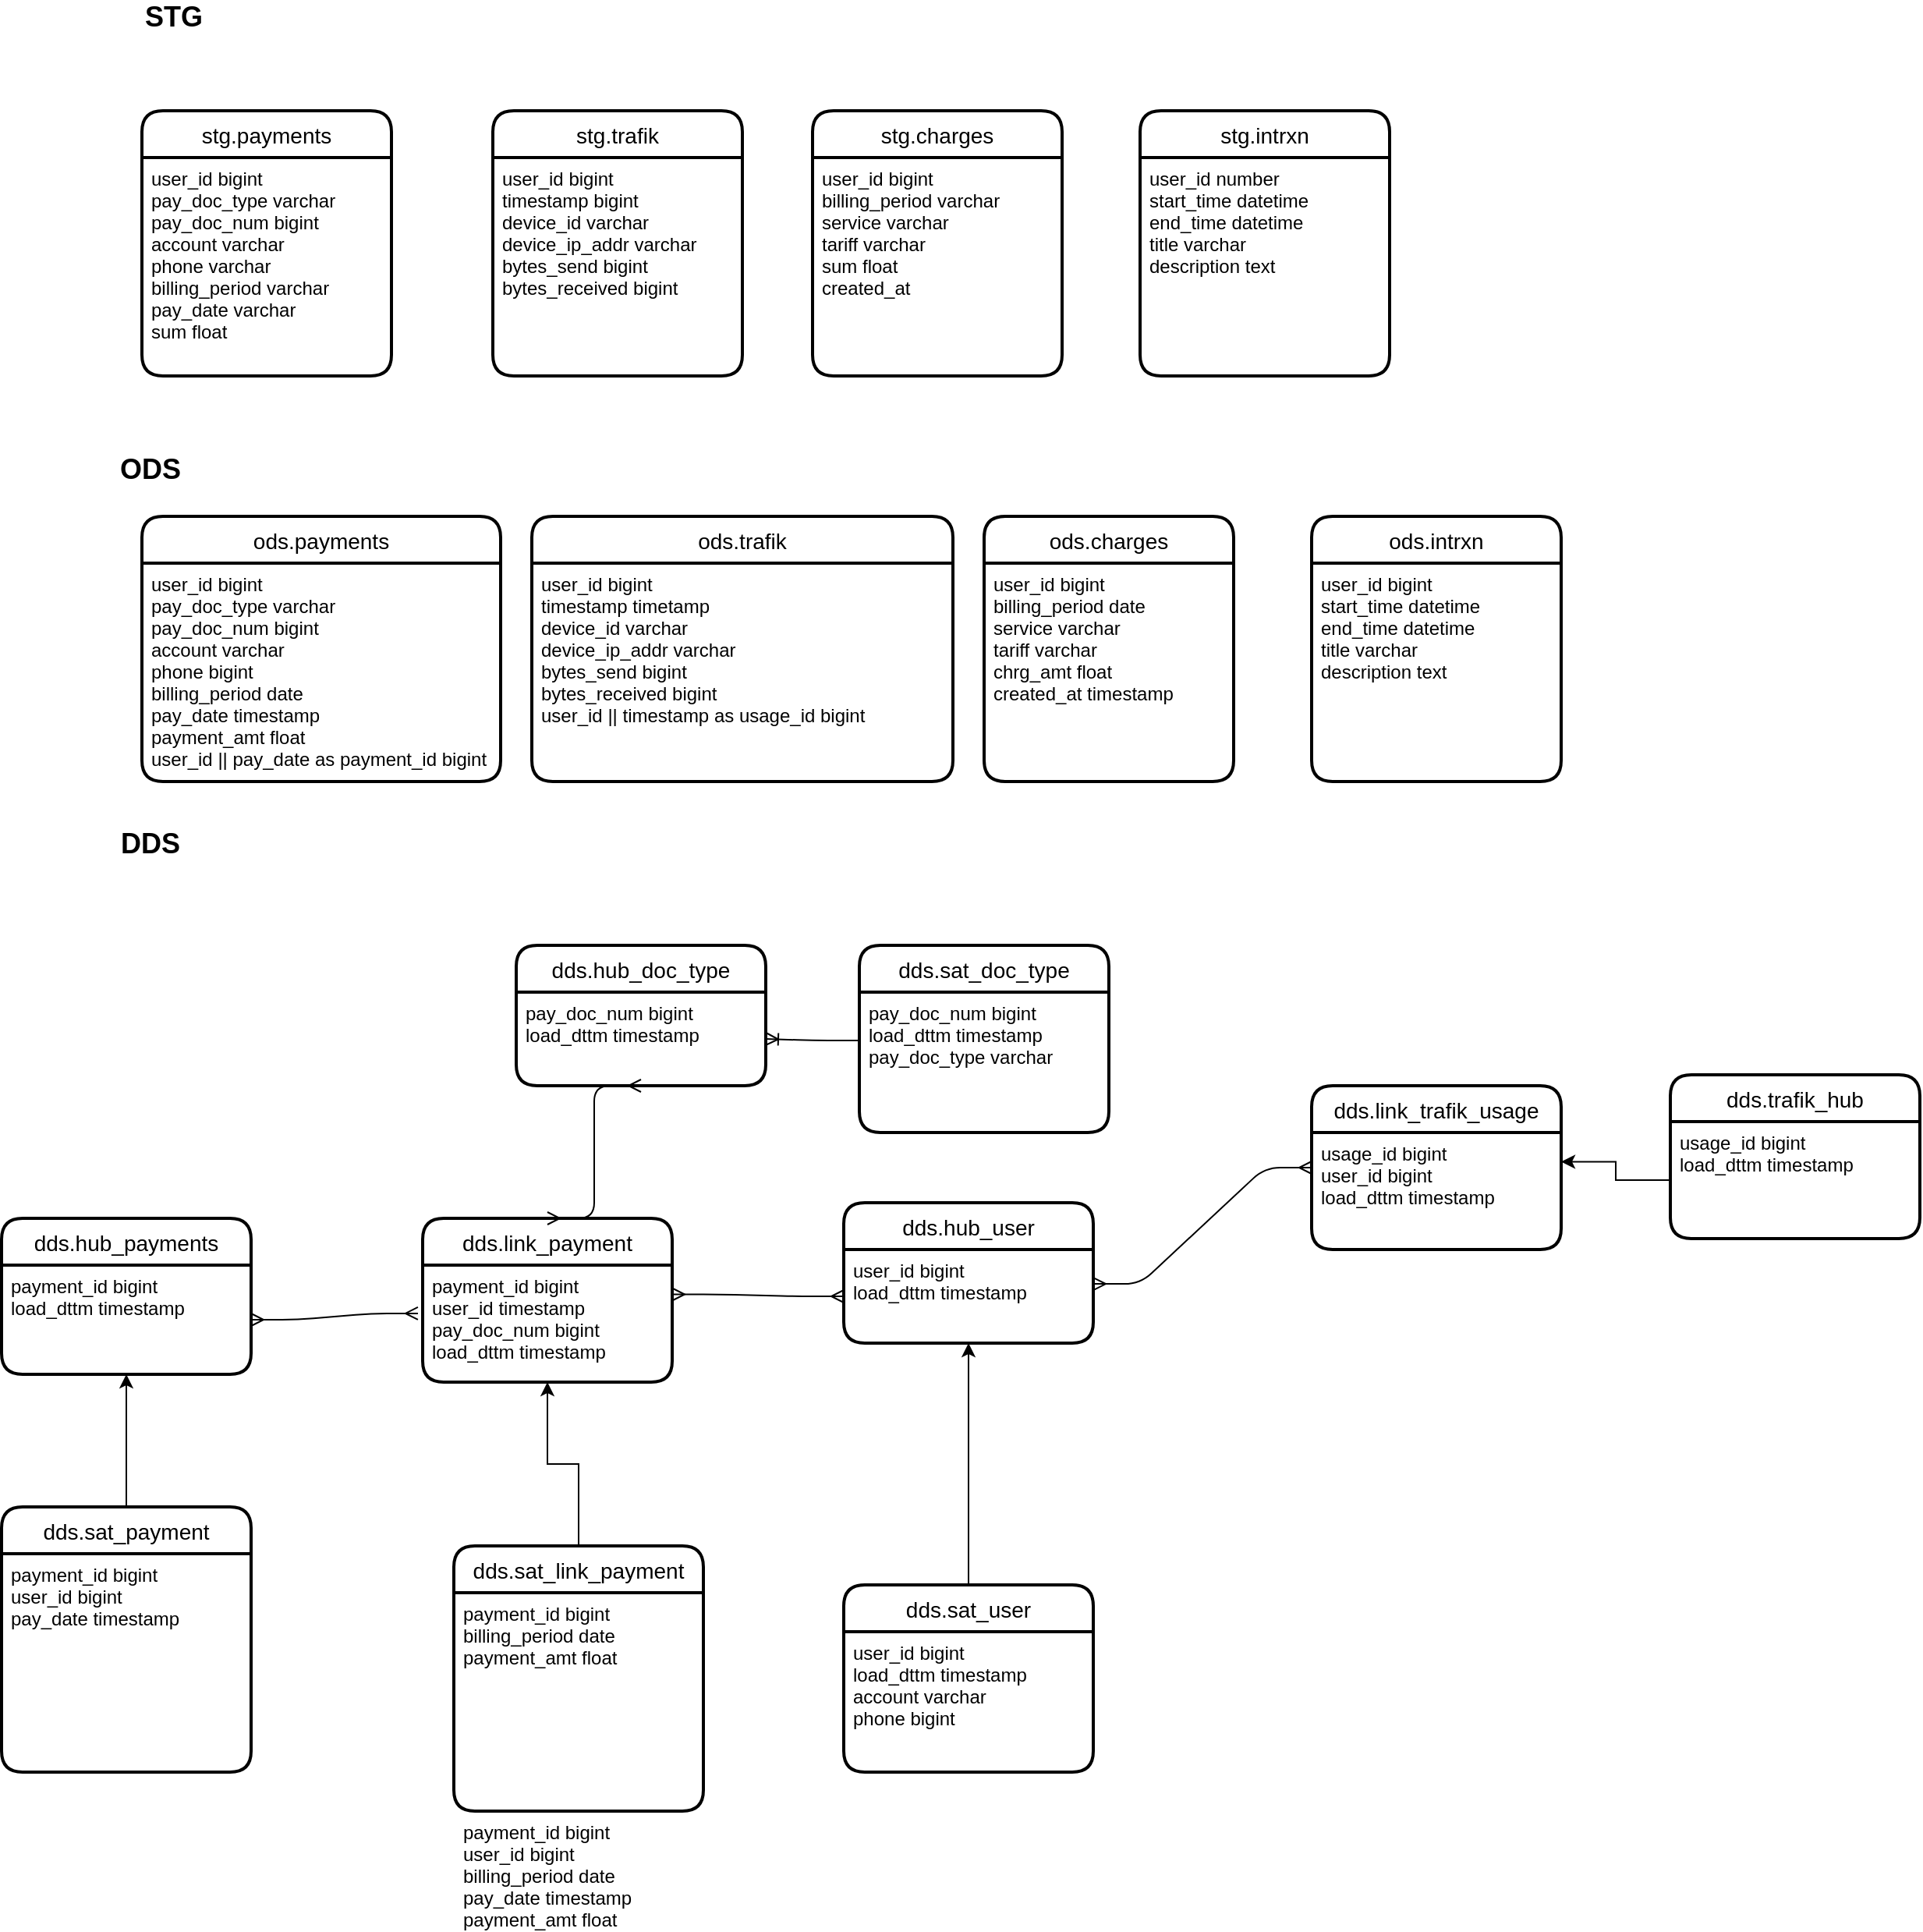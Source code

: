 <mxfile version="14.3.2" type="github">
  <diagram id="R2lEEEUBdFMjLlhIrx00" name="Page-1">
    <mxGraphModel dx="2232" dy="1864" grid="1" gridSize="10" guides="1" tooltips="1" connect="1" arrows="1" fold="1" page="1" pageScale="1" pageWidth="850" pageHeight="1100" math="0" shadow="0" extFonts="Permanent Marker^https://fonts.googleapis.com/css?family=Permanent+Marker">
      <root>
        <mxCell id="0" />
        <mxCell id="1" parent="0" />
        <mxCell id="7S4udObnOnSQ2FF6pkTF-1" value="stg.payments" style="swimlane;childLayout=stackLayout;horizontal=1;startSize=30;horizontalStack=0;rounded=1;fontSize=14;fontStyle=0;strokeWidth=2;resizeParent=0;resizeLast=1;shadow=0;dashed=0;align=center;" parent="1" vertex="1">
          <mxGeometry x="40" y="-120" width="160" height="170" as="geometry" />
        </mxCell>
        <mxCell id="7S4udObnOnSQ2FF6pkTF-2" value="user_id bigint&#xa;pay_doc_type varchar&#xa;pay_doc_num bigint&#xa;account varchar&#xa;phone varchar&#xa;billing_period varchar&#xa;pay_date varchar&#xa;sum float&#xa;&#xa;" style="align=left;strokeColor=none;fillColor=none;spacingLeft=4;fontSize=12;verticalAlign=top;resizable=0;rotatable=0;part=1;" parent="7S4udObnOnSQ2FF6pkTF-1" vertex="1">
          <mxGeometry y="30" width="160" height="140" as="geometry" />
        </mxCell>
        <mxCell id="7S4udObnOnSQ2FF6pkTF-4" value="stg.charges" style="swimlane;childLayout=stackLayout;horizontal=1;startSize=30;horizontalStack=0;rounded=1;fontSize=14;fontStyle=0;strokeWidth=2;resizeParent=0;resizeLast=1;shadow=0;dashed=0;align=center;" parent="1" vertex="1">
          <mxGeometry x="470" y="-120" width="160" height="170" as="geometry" />
        </mxCell>
        <mxCell id="7S4udObnOnSQ2FF6pkTF-5" value="user_id bigint&#xa;billing_period varchar&#xa;service varchar&#xa;tariff varchar&#xa;sum float&#xa;created_at" style="align=left;strokeColor=none;fillColor=none;spacingLeft=4;fontSize=12;verticalAlign=top;resizable=0;rotatable=0;part=1;" parent="7S4udObnOnSQ2FF6pkTF-4" vertex="1">
          <mxGeometry y="30" width="160" height="140" as="geometry" />
        </mxCell>
        <mxCell id="7S4udObnOnSQ2FF6pkTF-6" value="stg.trafik" style="swimlane;childLayout=stackLayout;horizontal=1;startSize=30;horizontalStack=0;rounded=1;fontSize=14;fontStyle=0;strokeWidth=2;resizeParent=0;resizeLast=1;shadow=0;dashed=0;align=center;" parent="1" vertex="1">
          <mxGeometry x="265" y="-120" width="160" height="170" as="geometry" />
        </mxCell>
        <mxCell id="7S4udObnOnSQ2FF6pkTF-7" value="user_id bigint&#xa;timestamp bigint&#xa;device_id varchar&#xa;device_ip_addr varchar&#xa;bytes_send bigint&#xa;bytes_received bigint&#xa;" style="align=left;strokeColor=none;fillColor=none;spacingLeft=4;fontSize=12;verticalAlign=top;resizable=0;rotatable=0;part=1;" parent="7S4udObnOnSQ2FF6pkTF-6" vertex="1">
          <mxGeometry y="30" width="160" height="140" as="geometry" />
        </mxCell>
        <mxCell id="7S4udObnOnSQ2FF6pkTF-10" value="stg.intrxn" style="swimlane;childLayout=stackLayout;horizontal=1;startSize=30;horizontalStack=0;rounded=1;fontSize=14;fontStyle=0;strokeWidth=2;resizeParent=0;resizeLast=1;shadow=0;dashed=0;align=center;" parent="1" vertex="1">
          <mxGeometry x="680" y="-120" width="160" height="170" as="geometry" />
        </mxCell>
        <mxCell id="7S4udObnOnSQ2FF6pkTF-11" value="user_id number&#xa;start_time datetime&#xa;end_time datetime&#xa;title varchar&#xa;description text" style="align=left;strokeColor=none;fillColor=none;spacingLeft=4;fontSize=12;verticalAlign=top;resizable=0;rotatable=0;part=1;" parent="7S4udObnOnSQ2FF6pkTF-10" vertex="1">
          <mxGeometry y="30" width="160" height="140" as="geometry" />
        </mxCell>
        <mxCell id="7S4udObnOnSQ2FF6pkTF-15" value="&lt;font style=&quot;font-size: 18px&quot;&gt;&lt;b&gt;STG&lt;/b&gt;&lt;/font&gt;" style="text;html=1;align=center;verticalAlign=middle;resizable=0;points=[];autosize=1;" parent="1" vertex="1">
          <mxGeometry x="35" y="-190" width="50" height="20" as="geometry" />
        </mxCell>
        <mxCell id="7S4udObnOnSQ2FF6pkTF-16" value="&lt;font style=&quot;font-size: 18px&quot;&gt;&lt;b&gt;ODS&lt;/b&gt;&lt;/font&gt;" style="text;html=1;align=center;verticalAlign=middle;resizable=0;points=[];autosize=1;" parent="1" vertex="1">
          <mxGeometry x="20" y="100" width="50" height="20" as="geometry" />
        </mxCell>
        <mxCell id="7S4udObnOnSQ2FF6pkTF-17" value="ods.payments" style="swimlane;childLayout=stackLayout;horizontal=1;startSize=30;horizontalStack=0;rounded=1;fontSize=14;fontStyle=0;strokeWidth=2;resizeParent=0;resizeLast=1;shadow=0;dashed=0;align=center;" parent="1" vertex="1">
          <mxGeometry x="40" y="140" width="230" height="170" as="geometry" />
        </mxCell>
        <mxCell id="7S4udObnOnSQ2FF6pkTF-18" value="user_id bigint&#xa;pay_doc_type varchar&#xa;pay_doc_num bigint&#xa;account varchar&#xa;phone bigint&#xa;billing_period date&#xa;pay_date timestamp&#xa;payment_amt float&#xa;user_id || pay_date as payment_id bigint&#xa;&#xa;" style="align=left;strokeColor=none;fillColor=none;spacingLeft=4;fontSize=12;verticalAlign=top;resizable=0;rotatable=0;part=1;" parent="7S4udObnOnSQ2FF6pkTF-17" vertex="1">
          <mxGeometry y="30" width="230" height="140" as="geometry" />
        </mxCell>
        <mxCell id="CGG7622qUOH1zf8zBnxl-1" value="ods.trafik" style="swimlane;childLayout=stackLayout;horizontal=1;startSize=30;horizontalStack=0;rounded=1;fontSize=14;fontStyle=0;strokeWidth=2;resizeParent=0;resizeLast=1;shadow=0;dashed=0;align=center;" vertex="1" parent="1">
          <mxGeometry x="290" y="140" width="270" height="170" as="geometry" />
        </mxCell>
        <mxCell id="CGG7622qUOH1zf8zBnxl-2" value="user_id bigint&#xa;timestamp timetamp&#xa;device_id varchar&#xa;device_ip_addr varchar&#xa;bytes_send bigint&#xa;bytes_received bigint&#xa;user_id || timestamp as usage_id bigint&#xa;" style="align=left;strokeColor=none;fillColor=none;spacingLeft=4;fontSize=12;verticalAlign=top;resizable=0;rotatable=0;part=1;" vertex="1" parent="CGG7622qUOH1zf8zBnxl-1">
          <mxGeometry y="30" width="270" height="140" as="geometry" />
        </mxCell>
        <mxCell id="CGG7622qUOH1zf8zBnxl-3" value="ods.charges" style="swimlane;childLayout=stackLayout;horizontal=1;startSize=30;horizontalStack=0;rounded=1;fontSize=14;fontStyle=0;strokeWidth=2;resizeParent=0;resizeLast=1;shadow=0;dashed=0;align=center;" vertex="1" parent="1">
          <mxGeometry x="580" y="140" width="160" height="170" as="geometry" />
        </mxCell>
        <mxCell id="CGG7622qUOH1zf8zBnxl-4" value="user_id bigint&#xa;billing_period date&#xa;service varchar&#xa;tariff varchar&#xa;chrg_amt float&#xa;created_at timestamp" style="align=left;strokeColor=none;fillColor=none;spacingLeft=4;fontSize=12;verticalAlign=top;resizable=0;rotatable=0;part=1;" vertex="1" parent="CGG7622qUOH1zf8zBnxl-3">
          <mxGeometry y="30" width="160" height="140" as="geometry" />
        </mxCell>
        <mxCell id="CGG7622qUOH1zf8zBnxl-5" value="ods.intrxn" style="swimlane;childLayout=stackLayout;horizontal=1;startSize=30;horizontalStack=0;rounded=1;fontSize=14;fontStyle=0;strokeWidth=2;resizeParent=0;resizeLast=1;shadow=0;dashed=0;align=center;" vertex="1" parent="1">
          <mxGeometry x="790" y="140" width="160" height="170" as="geometry" />
        </mxCell>
        <mxCell id="CGG7622qUOH1zf8zBnxl-6" value="user_id bigint&#xa;start_time datetime&#xa;end_time datetime&#xa;title varchar&#xa;description text" style="align=left;strokeColor=none;fillColor=none;spacingLeft=4;fontSize=12;verticalAlign=top;resizable=0;rotatable=0;part=1;" vertex="1" parent="CGG7622qUOH1zf8zBnxl-5">
          <mxGeometry y="30" width="160" height="140" as="geometry" />
        </mxCell>
        <mxCell id="CGG7622qUOH1zf8zBnxl-7" value="&lt;span style=&quot;font-size: 18px&quot;&gt;&lt;b&gt;DDS&lt;/b&gt;&lt;/span&gt;" style="text;html=1;align=center;verticalAlign=middle;resizable=0;points=[];autosize=1;" vertex="1" parent="1">
          <mxGeometry x="20" y="340" width="50" height="20" as="geometry" />
        </mxCell>
        <mxCell id="CGG7622qUOH1zf8zBnxl-8" value="dds.hub_payments" style="swimlane;childLayout=stackLayout;horizontal=1;startSize=30;horizontalStack=0;rounded=1;fontSize=14;fontStyle=0;strokeWidth=2;resizeParent=0;resizeLast=1;shadow=0;dashed=0;align=center;" vertex="1" parent="1">
          <mxGeometry x="-50" y="590" width="160" height="100" as="geometry" />
        </mxCell>
        <mxCell id="CGG7622qUOH1zf8zBnxl-9" value="payment_id bigint &#xa;load_dttm timestamp&#xa;" style="align=left;strokeColor=none;fillColor=none;spacingLeft=4;fontSize=12;verticalAlign=top;resizable=0;rotatable=0;part=1;" vertex="1" parent="CGG7622qUOH1zf8zBnxl-8">
          <mxGeometry y="30" width="160" height="70" as="geometry" />
        </mxCell>
        <mxCell id="CGG7622qUOH1zf8zBnxl-10" value="dds.hub_user" style="swimlane;childLayout=stackLayout;horizontal=1;startSize=30;horizontalStack=0;rounded=1;fontSize=14;fontStyle=0;strokeWidth=2;resizeParent=0;resizeLast=1;shadow=0;dashed=0;align=center;" vertex="1" parent="1">
          <mxGeometry x="490" y="580" width="160" height="90" as="geometry" />
        </mxCell>
        <mxCell id="CGG7622qUOH1zf8zBnxl-11" value="user_id bigint&#xa;load_dttm timestamp&#xa;" style="align=left;strokeColor=none;fillColor=none;spacingLeft=4;fontSize=12;verticalAlign=top;resizable=0;rotatable=0;part=1;" vertex="1" parent="CGG7622qUOH1zf8zBnxl-10">
          <mxGeometry y="30" width="160" height="60" as="geometry" />
        </mxCell>
        <mxCell id="CGG7622qUOH1zf8zBnxl-33" style="edgeStyle=orthogonalEdgeStyle;rounded=0;orthogonalLoop=1;jettySize=auto;html=1;entryX=0.5;entryY=1;entryDx=0;entryDy=0;" edge="1" parent="1" source="CGG7622qUOH1zf8zBnxl-12" target="CGG7622qUOH1zf8zBnxl-11">
          <mxGeometry relative="1" as="geometry" />
        </mxCell>
        <mxCell id="CGG7622qUOH1zf8zBnxl-12" value="dds.sat_user" style="swimlane;childLayout=stackLayout;horizontal=1;startSize=30;horizontalStack=0;rounded=1;fontSize=14;fontStyle=0;strokeWidth=2;resizeParent=0;resizeLast=1;shadow=0;dashed=0;align=center;" vertex="1" parent="1">
          <mxGeometry x="490" y="825" width="160" height="120" as="geometry" />
        </mxCell>
        <mxCell id="CGG7622qUOH1zf8zBnxl-13" value="user_id bigint&#xa;load_dttm timestamp&#xa;account varchar&#xa;phone bigint&#xa;&#xa;" style="align=left;strokeColor=none;fillColor=none;spacingLeft=4;fontSize=12;verticalAlign=top;resizable=0;rotatable=0;part=1;fontStyle=0" vertex="1" parent="CGG7622qUOH1zf8zBnxl-12">
          <mxGeometry y="30" width="160" height="90" as="geometry" />
        </mxCell>
        <mxCell id="CGG7622qUOH1zf8zBnxl-14" value="dds.hub_doc_type" style="swimlane;childLayout=stackLayout;horizontal=1;startSize=30;horizontalStack=0;rounded=1;fontSize=14;fontStyle=0;strokeWidth=2;resizeParent=0;resizeLast=1;shadow=0;dashed=0;align=center;" vertex="1" parent="1">
          <mxGeometry x="280" y="415" width="160" height="90" as="geometry" />
        </mxCell>
        <mxCell id="CGG7622qUOH1zf8zBnxl-15" value="pay_doc_num bigint&#xa;load_dttm timestamp" style="align=left;strokeColor=none;fillColor=none;spacingLeft=4;fontSize=12;verticalAlign=top;resizable=0;rotatable=0;part=1;" vertex="1" parent="CGG7622qUOH1zf8zBnxl-14">
          <mxGeometry y="30" width="160" height="60" as="geometry" />
        </mxCell>
        <mxCell id="CGG7622qUOH1zf8zBnxl-16" value="dds.sat_doc_type" style="swimlane;childLayout=stackLayout;horizontal=1;startSize=30;horizontalStack=0;rounded=1;fontSize=14;fontStyle=0;strokeWidth=2;resizeParent=0;resizeLast=1;shadow=0;dashed=0;align=center;" vertex="1" parent="1">
          <mxGeometry x="500" y="415" width="160" height="120" as="geometry" />
        </mxCell>
        <mxCell id="CGG7622qUOH1zf8zBnxl-17" value="pay_doc_num bigint&#xa;load_dttm timestamp &#xa;pay_doc_type varchar" style="align=left;strokeColor=none;fillColor=none;spacingLeft=4;fontSize=12;verticalAlign=top;resizable=0;rotatable=0;part=1;fontStyle=0" vertex="1" parent="CGG7622qUOH1zf8zBnxl-16">
          <mxGeometry y="30" width="160" height="90" as="geometry" />
        </mxCell>
        <mxCell id="CGG7622qUOH1zf8zBnxl-34" style="edgeStyle=orthogonalEdgeStyle;rounded=0;orthogonalLoop=1;jettySize=auto;html=1;exitX=0.5;exitY=0;exitDx=0;exitDy=0;entryX=0.5;entryY=1;entryDx=0;entryDy=0;" edge="1" parent="1" source="CGG7622qUOH1zf8zBnxl-18" target="CGG7622qUOH1zf8zBnxl-21">
          <mxGeometry relative="1" as="geometry" />
        </mxCell>
        <mxCell id="CGG7622qUOH1zf8zBnxl-18" value="dds.sat_link_payment" style="swimlane;childLayout=stackLayout;horizontal=1;startSize=30;horizontalStack=0;rounded=1;fontSize=14;fontStyle=0;strokeWidth=2;resizeParent=0;resizeLast=1;shadow=0;dashed=0;align=center;" vertex="1" parent="1">
          <mxGeometry x="240" y="800" width="160" height="170" as="geometry" />
        </mxCell>
        <mxCell id="CGG7622qUOH1zf8zBnxl-19" value="payment_id bigint &#xa;billing_period date&#xa;payment_amt float&#xa;&#xa;" style="align=left;strokeColor=none;fillColor=none;spacingLeft=4;fontSize=12;verticalAlign=top;resizable=0;rotatable=0;part=1;" vertex="1" parent="CGG7622qUOH1zf8zBnxl-18">
          <mxGeometry y="30" width="160" height="140" as="geometry" />
        </mxCell>
        <mxCell id="CGG7622qUOH1zf8zBnxl-52" value="payment_id bigint &#xa;user_id bigint&#xa;billing_period date&#xa;pay_date timestamp&#xa;payment_amt float&#xa;&#xa;" style="align=left;strokeColor=none;fillColor=none;spacingLeft=4;fontSize=12;verticalAlign=top;resizable=0;rotatable=0;part=1;" vertex="1" parent="CGG7622qUOH1zf8zBnxl-18">
          <mxGeometry y="170" width="160" as="geometry" />
        </mxCell>
        <mxCell id="CGG7622qUOH1zf8zBnxl-20" value="dds.link_payment" style="swimlane;childLayout=stackLayout;horizontal=1;startSize=30;horizontalStack=0;rounded=1;fontSize=14;fontStyle=0;strokeWidth=2;resizeParent=0;resizeLast=1;shadow=0;dashed=0;align=center;" vertex="1" parent="1">
          <mxGeometry x="220" y="590" width="160" height="105" as="geometry" />
        </mxCell>
        <mxCell id="CGG7622qUOH1zf8zBnxl-21" value="payment_id bigint&#xa;user_id timestamp&#xa;pay_doc_num bigint&#xa;load_dttm timestamp&#xa;" style="align=left;strokeColor=none;fillColor=none;spacingLeft=4;fontSize=12;verticalAlign=top;resizable=0;rotatable=0;part=1;" vertex="1" parent="CGG7622qUOH1zf8zBnxl-20">
          <mxGeometry y="30" width="160" height="75" as="geometry" />
        </mxCell>
        <mxCell id="CGG7622qUOH1zf8zBnxl-27" value="" style="edgeStyle=entityRelationEdgeStyle;fontSize=12;html=1;endArrow=ERmany;startArrow=ERmany;entryX=0;entryY=0.5;entryDx=0;entryDy=0;exitX=1;exitY=0.25;exitDx=0;exitDy=0;" edge="1" parent="1" source="CGG7622qUOH1zf8zBnxl-21" target="CGG7622qUOH1zf8zBnxl-11">
          <mxGeometry width="100" height="100" relative="1" as="geometry">
            <mxPoint x="490" y="660" as="sourcePoint" />
            <mxPoint x="590" y="560" as="targetPoint" />
          </mxGeometry>
        </mxCell>
        <mxCell id="CGG7622qUOH1zf8zBnxl-30" value="" style="edgeStyle=entityRelationEdgeStyle;fontSize=12;html=1;endArrow=ERmany;startArrow=ERmany;entryX=0.5;entryY=1;entryDx=0;entryDy=0;exitX=0.5;exitY=0;exitDx=0;exitDy=0;" edge="1" parent="1" source="CGG7622qUOH1zf8zBnxl-20" target="CGG7622qUOH1zf8zBnxl-15">
          <mxGeometry width="100" height="100" relative="1" as="geometry">
            <mxPoint x="660" y="470" as="sourcePoint" />
            <mxPoint x="760" y="370" as="targetPoint" />
          </mxGeometry>
        </mxCell>
        <mxCell id="CGG7622qUOH1zf8zBnxl-32" value="" style="edgeStyle=entityRelationEdgeStyle;fontSize=12;html=1;endArrow=ERoneToMany;entryX=1;entryY=0.5;entryDx=0;entryDy=0;exitX=0;exitY=0.344;exitDx=0;exitDy=0;exitPerimeter=0;" edge="1" parent="1" source="CGG7622qUOH1zf8zBnxl-17" target="CGG7622qUOH1zf8zBnxl-15">
          <mxGeometry width="100" height="100" relative="1" as="geometry">
            <mxPoint x="950" y="550" as="sourcePoint" />
            <mxPoint x="1050" y="450" as="targetPoint" />
          </mxGeometry>
        </mxCell>
        <mxCell id="CGG7622qUOH1zf8zBnxl-38" value="" style="edgeStyle=entityRelationEdgeStyle;fontSize=12;html=1;endArrow=ERmany;startArrow=ERmany;entryX=-0.019;entryY=0.413;entryDx=0;entryDy=0;entryPerimeter=0;" edge="1" parent="1" source="CGG7622qUOH1zf8zBnxl-9" target="CGG7622qUOH1zf8zBnxl-21">
          <mxGeometry width="100" height="100" relative="1" as="geometry">
            <mxPoint x="195" y="575" as="sourcePoint" />
            <mxPoint x="210" y="500" as="targetPoint" />
          </mxGeometry>
        </mxCell>
        <mxCell id="CGG7622qUOH1zf8zBnxl-44" value="dds.link_trafik_usage" style="swimlane;childLayout=stackLayout;horizontal=1;startSize=30;horizontalStack=0;rounded=1;fontSize=14;fontStyle=0;strokeWidth=2;resizeParent=0;resizeLast=1;shadow=0;dashed=0;align=center;" vertex="1" parent="1">
          <mxGeometry x="790" y="505" width="160" height="105" as="geometry" />
        </mxCell>
        <mxCell id="CGG7622qUOH1zf8zBnxl-45" value="usage_id bigint&#xa;user_id bigint&#xa;load_dttm timestamp" style="align=left;strokeColor=none;fillColor=none;spacingLeft=4;fontSize=12;verticalAlign=top;resizable=0;rotatable=0;part=1;" vertex="1" parent="CGG7622qUOH1zf8zBnxl-44">
          <mxGeometry y="30" width="160" height="75" as="geometry" />
        </mxCell>
        <mxCell id="CGG7622qUOH1zf8zBnxl-46" value="dds.trafik_hub" style="swimlane;childLayout=stackLayout;horizontal=1;startSize=30;horizontalStack=0;rounded=1;fontSize=14;fontStyle=0;strokeWidth=2;resizeParent=0;resizeLast=1;shadow=0;dashed=0;align=center;" vertex="1" parent="1">
          <mxGeometry x="1020" y="498" width="160" height="105" as="geometry" />
        </mxCell>
        <mxCell id="CGG7622qUOH1zf8zBnxl-47" value="usage_id bigint&#xa;load_dttm timestamp" style="align=left;strokeColor=none;fillColor=none;spacingLeft=4;fontSize=12;verticalAlign=top;resizable=0;rotatable=0;part=1;" vertex="1" parent="CGG7622qUOH1zf8zBnxl-46">
          <mxGeometry y="30" width="160" height="75" as="geometry" />
        </mxCell>
        <mxCell id="CGG7622qUOH1zf8zBnxl-48" value="" style="edgeStyle=entityRelationEdgeStyle;fontSize=12;html=1;endArrow=ERmany;startArrow=ERmany;entryX=1;entryY=0.367;entryDx=0;entryDy=0;entryPerimeter=0;exitX=0;exitY=0.5;exitDx=0;exitDy=0;" edge="1" parent="1" source="CGG7622qUOH1zf8zBnxl-44" target="CGG7622qUOH1zf8zBnxl-11">
          <mxGeometry width="100" height="100" relative="1" as="geometry">
            <mxPoint x="860" y="770" as="sourcePoint" />
            <mxPoint x="960" y="670" as="targetPoint" />
          </mxGeometry>
        </mxCell>
        <mxCell id="CGG7622qUOH1zf8zBnxl-49" style="edgeStyle=orthogonalEdgeStyle;rounded=0;orthogonalLoop=1;jettySize=auto;html=1;entryX=1;entryY=0.25;entryDx=0;entryDy=0;" edge="1" parent="1" source="CGG7622qUOH1zf8zBnxl-47" target="CGG7622qUOH1zf8zBnxl-45">
          <mxGeometry relative="1" as="geometry" />
        </mxCell>
        <mxCell id="CGG7622qUOH1zf8zBnxl-53" style="edgeStyle=orthogonalEdgeStyle;rounded=0;orthogonalLoop=1;jettySize=auto;html=1;entryX=0.5;entryY=1;entryDx=0;entryDy=0;" edge="1" parent="1" source="CGG7622qUOH1zf8zBnxl-50" target="CGG7622qUOH1zf8zBnxl-9">
          <mxGeometry relative="1" as="geometry" />
        </mxCell>
        <mxCell id="CGG7622qUOH1zf8zBnxl-50" value="dds.sat_payment" style="swimlane;childLayout=stackLayout;horizontal=1;startSize=30;horizontalStack=0;rounded=1;fontSize=14;fontStyle=0;strokeWidth=2;resizeParent=0;resizeLast=1;shadow=0;dashed=0;align=center;" vertex="1" parent="1">
          <mxGeometry x="-50" y="775" width="160" height="170" as="geometry" />
        </mxCell>
        <mxCell id="CGG7622qUOH1zf8zBnxl-51" value="payment_id bigint &#xa;user_id bigint&#xa;pay_date timestamp&#xa;" style="align=left;strokeColor=none;fillColor=none;spacingLeft=4;fontSize=12;verticalAlign=top;resizable=0;rotatable=0;part=1;" vertex="1" parent="CGG7622qUOH1zf8zBnxl-50">
          <mxGeometry y="30" width="160" height="140" as="geometry" />
        </mxCell>
      </root>
    </mxGraphModel>
  </diagram>
</mxfile>
